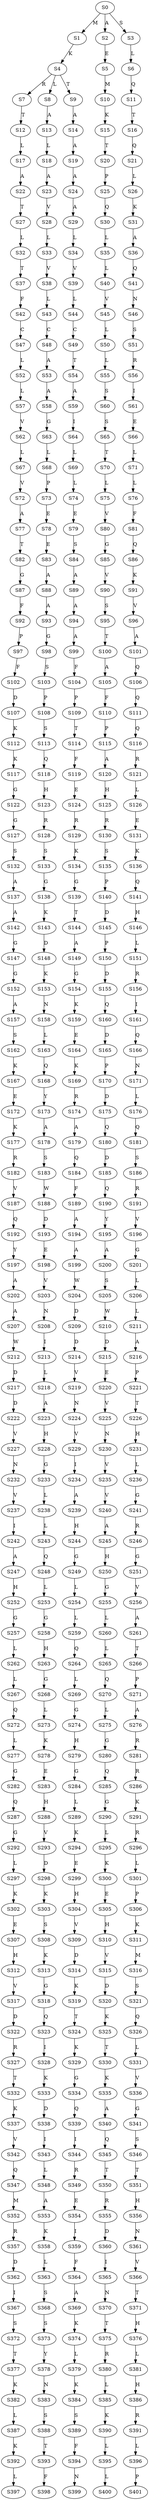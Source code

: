strict digraph  {
	S0 -> S1 [ label = M ];
	S0 -> S2 [ label = A ];
	S0 -> S3 [ label = S ];
	S1 -> S4 [ label = K ];
	S2 -> S5 [ label = E ];
	S3 -> S6 [ label = L ];
	S4 -> S7 [ label = R ];
	S4 -> S8 [ label = L ];
	S4 -> S9 [ label = T ];
	S5 -> S10 [ label = M ];
	S6 -> S11 [ label = Q ];
	S7 -> S12 [ label = T ];
	S8 -> S13 [ label = A ];
	S9 -> S14 [ label = A ];
	S10 -> S15 [ label = K ];
	S11 -> S16 [ label = T ];
	S12 -> S17 [ label = L ];
	S13 -> S18 [ label = L ];
	S14 -> S19 [ label = A ];
	S15 -> S20 [ label = T ];
	S16 -> S21 [ label = Q ];
	S17 -> S22 [ label = A ];
	S18 -> S23 [ label = A ];
	S19 -> S24 [ label = A ];
	S20 -> S25 [ label = P ];
	S21 -> S26 [ label = L ];
	S22 -> S27 [ label = T ];
	S23 -> S28 [ label = V ];
	S24 -> S29 [ label = A ];
	S25 -> S30 [ label = Q ];
	S26 -> S31 [ label = K ];
	S27 -> S32 [ label = L ];
	S28 -> S33 [ label = L ];
	S29 -> S34 [ label = L ];
	S30 -> S35 [ label = L ];
	S31 -> S36 [ label = A ];
	S32 -> S37 [ label = T ];
	S33 -> S38 [ label = V ];
	S34 -> S39 [ label = V ];
	S35 -> S40 [ label = L ];
	S36 -> S41 [ label = Q ];
	S37 -> S42 [ label = F ];
	S38 -> S43 [ label = L ];
	S39 -> S44 [ label = L ];
	S40 -> S45 [ label = V ];
	S41 -> S46 [ label = N ];
	S42 -> S47 [ label = C ];
	S43 -> S48 [ label = C ];
	S44 -> S49 [ label = C ];
	S45 -> S50 [ label = L ];
	S46 -> S51 [ label = S ];
	S47 -> S52 [ label = L ];
	S48 -> S53 [ label = A ];
	S49 -> S54 [ label = T ];
	S50 -> S55 [ label = L ];
	S51 -> S56 [ label = R ];
	S52 -> S57 [ label = L ];
	S53 -> S58 [ label = A ];
	S54 -> S59 [ label = A ];
	S55 -> S60 [ label = S ];
	S56 -> S61 [ label = I ];
	S57 -> S62 [ label = V ];
	S58 -> S63 [ label = G ];
	S59 -> S64 [ label = I ];
	S60 -> S65 [ label = S ];
	S61 -> S66 [ label = E ];
	S62 -> S67 [ label = L ];
	S63 -> S68 [ label = L ];
	S64 -> S69 [ label = L ];
	S65 -> S70 [ label = T ];
	S66 -> S71 [ label = L ];
	S67 -> S72 [ label = V ];
	S68 -> S73 [ label = P ];
	S69 -> S74 [ label = L ];
	S70 -> S75 [ label = L ];
	S71 -> S76 [ label = L ];
	S72 -> S77 [ label = A ];
	S73 -> S78 [ label = E ];
	S74 -> S79 [ label = E ];
	S75 -> S80 [ label = V ];
	S76 -> S81 [ label = F ];
	S77 -> S82 [ label = T ];
	S78 -> S83 [ label = E ];
	S79 -> S84 [ label = S ];
	S80 -> S85 [ label = G ];
	S81 -> S86 [ label = Q ];
	S82 -> S87 [ label = G ];
	S83 -> S88 [ label = A ];
	S84 -> S89 [ label = A ];
	S85 -> S90 [ label = V ];
	S86 -> S91 [ label = K ];
	S87 -> S92 [ label = F ];
	S88 -> S93 [ label = A ];
	S89 -> S94 [ label = A ];
	S90 -> S95 [ label = S ];
	S91 -> S96 [ label = V ];
	S92 -> S97 [ label = P ];
	S93 -> S98 [ label = G ];
	S94 -> S99 [ label = A ];
	S95 -> S100 [ label = T ];
	S96 -> S101 [ label = A ];
	S97 -> S102 [ label = F ];
	S98 -> S103 [ label = S ];
	S99 -> S104 [ label = F ];
	S100 -> S105 [ label = A ];
	S101 -> S106 [ label = Q ];
	S102 -> S107 [ label = D ];
	S103 -> S108 [ label = P ];
	S104 -> S109 [ label = P ];
	S105 -> S110 [ label = F ];
	S106 -> S111 [ label = Q ];
	S107 -> S112 [ label = K ];
	S108 -> S113 [ label = S ];
	S109 -> S114 [ label = T ];
	S110 -> S115 [ label = P ];
	S111 -> S116 [ label = Q ];
	S112 -> S117 [ label = K ];
	S113 -> S118 [ label = Q ];
	S114 -> S119 [ label = F ];
	S115 -> S120 [ label = A ];
	S116 -> S121 [ label = R ];
	S117 -> S122 [ label = G ];
	S118 -> S123 [ label = H ];
	S119 -> S124 [ label = E ];
	S120 -> S125 [ label = H ];
	S121 -> S126 [ label = L ];
	S122 -> S127 [ label = G ];
	S123 -> S128 [ label = R ];
	S124 -> S129 [ label = R ];
	S125 -> S130 [ label = R ];
	S126 -> S131 [ label = E ];
	S127 -> S132 [ label = S ];
	S128 -> S133 [ label = S ];
	S129 -> S134 [ label = K ];
	S130 -> S135 [ label = S ];
	S131 -> S136 [ label = K ];
	S132 -> S137 [ label = A ];
	S133 -> S138 [ label = G ];
	S134 -> S139 [ label = G ];
	S135 -> S140 [ label = P ];
	S136 -> S141 [ label = Q ];
	S137 -> S142 [ label = A ];
	S138 -> S143 [ label = K ];
	S139 -> S144 [ label = T ];
	S140 -> S145 [ label = D ];
	S141 -> S146 [ label = H ];
	S142 -> S147 [ label = G ];
	S143 -> S148 [ label = D ];
	S144 -> S149 [ label = A ];
	S145 -> S150 [ label = P ];
	S146 -> S151 [ label = L ];
	S147 -> S152 [ label = G ];
	S148 -> S153 [ label = K ];
	S149 -> S154 [ label = G ];
	S150 -> S155 [ label = D ];
	S151 -> S156 [ label = R ];
	S152 -> S157 [ label = A ];
	S153 -> S158 [ label = N ];
	S154 -> S159 [ label = K ];
	S155 -> S160 [ label = Q ];
	S156 -> S161 [ label = I ];
	S157 -> S162 [ label = S ];
	S158 -> S163 [ label = L ];
	S159 -> S164 [ label = E ];
	S160 -> S165 [ label = D ];
	S161 -> S166 [ label = Q ];
	S162 -> S167 [ label = K ];
	S163 -> S168 [ label = Q ];
	S164 -> S169 [ label = K ];
	S165 -> S170 [ label = P ];
	S166 -> S171 [ label = N ];
	S167 -> S172 [ label = E ];
	S168 -> S173 [ label = Y ];
	S169 -> S174 [ label = R ];
	S170 -> S175 [ label = D ];
	S171 -> S176 [ label = L ];
	S172 -> S177 [ label = K ];
	S173 -> S178 [ label = A ];
	S174 -> S179 [ label = A ];
	S175 -> S180 [ label = Q ];
	S176 -> S181 [ label = Q ];
	S177 -> S182 [ label = R ];
	S178 -> S183 [ label = S ];
	S179 -> S184 [ label = Q ];
	S180 -> S185 [ label = D ];
	S181 -> S186 [ label = S ];
	S182 -> S187 [ label = V ];
	S183 -> S188 [ label = W ];
	S184 -> S189 [ label = F ];
	S185 -> S190 [ label = Q ];
	S186 -> S191 [ label = R ];
	S187 -> S192 [ label = Q ];
	S188 -> S193 [ label = D ];
	S189 -> S194 [ label = A ];
	S190 -> S195 [ label = Y ];
	S191 -> S196 [ label = V ];
	S192 -> S197 [ label = Y ];
	S193 -> S198 [ label = E ];
	S194 -> S199 [ label = A ];
	S195 -> S200 [ label = A ];
	S196 -> S201 [ label = G ];
	S197 -> S202 [ label = A ];
	S198 -> S203 [ label = V ];
	S199 -> S204 [ label = W ];
	S200 -> S205 [ label = S ];
	S201 -> S206 [ label = L ];
	S202 -> S207 [ label = A ];
	S203 -> S208 [ label = N ];
	S204 -> S209 [ label = D ];
	S205 -> S210 [ label = W ];
	S206 -> S211 [ label = L ];
	S207 -> S212 [ label = W ];
	S208 -> S213 [ label = I ];
	S209 -> S214 [ label = D ];
	S210 -> S215 [ label = D ];
	S211 -> S216 [ label = A ];
	S212 -> S217 [ label = D ];
	S213 -> S218 [ label = L ];
	S214 -> S219 [ label = V ];
	S215 -> S220 [ label = E ];
	S216 -> S221 [ label = P ];
	S217 -> S222 [ label = D ];
	S218 -> S223 [ label = A ];
	S219 -> S224 [ label = N ];
	S220 -> S225 [ label = V ];
	S221 -> S226 [ label = T ];
	S222 -> S227 [ label = V ];
	S223 -> S228 [ label = H ];
	S224 -> S229 [ label = V ];
	S225 -> S230 [ label = N ];
	S226 -> S231 [ label = H ];
	S227 -> S232 [ label = N ];
	S228 -> S233 [ label = G ];
	S229 -> S234 [ label = I ];
	S230 -> S235 [ label = V ];
	S231 -> S236 [ label = L ];
	S232 -> S237 [ label = V ];
	S233 -> S238 [ label = L ];
	S234 -> S239 [ label = A ];
	S235 -> S240 [ label = V ];
	S236 -> S241 [ label = G ];
	S237 -> S242 [ label = I ];
	S238 -> S243 [ label = L ];
	S239 -> S244 [ label = H ];
	S240 -> S245 [ label = A ];
	S241 -> S246 [ label = R ];
	S242 -> S247 [ label = A ];
	S243 -> S248 [ label = Q ];
	S244 -> S249 [ label = G ];
	S245 -> S250 [ label = H ];
	S246 -> S251 [ label = G ];
	S247 -> S252 [ label = H ];
	S248 -> S253 [ label = L ];
	S249 -> S254 [ label = L ];
	S250 -> S255 [ label = G ];
	S251 -> S256 [ label = V ];
	S252 -> S257 [ label = G ];
	S253 -> S258 [ label = G ];
	S254 -> S259 [ label = L ];
	S255 -> S260 [ label = L ];
	S256 -> S261 [ label = A ];
	S257 -> S262 [ label = L ];
	S258 -> S263 [ label = H ];
	S259 -> S264 [ label = Q ];
	S260 -> S265 [ label = L ];
	S261 -> S266 [ label = T ];
	S262 -> S267 [ label = L ];
	S263 -> S268 [ label = G ];
	S264 -> S269 [ label = L ];
	S265 -> S270 [ label = Q ];
	S266 -> S271 [ label = P ];
	S267 -> S272 [ label = Q ];
	S268 -> S273 [ label = L ];
	S269 -> S274 [ label = G ];
	S270 -> S275 [ label = L ];
	S271 -> S276 [ label = A ];
	S272 -> S277 [ label = L ];
	S273 -> S278 [ label = K ];
	S274 -> S279 [ label = H ];
	S275 -> S280 [ label = G ];
	S276 -> S281 [ label = R ];
	S277 -> S282 [ label = G ];
	S278 -> S283 [ label = E ];
	S279 -> S284 [ label = G ];
	S280 -> S285 [ label = Q ];
	S281 -> S286 [ label = R ];
	S282 -> S287 [ label = Q ];
	S283 -> S288 [ label = H ];
	S284 -> S289 [ label = L ];
	S285 -> S290 [ label = G ];
	S286 -> S291 [ label = K ];
	S287 -> S292 [ label = G ];
	S288 -> S293 [ label = V ];
	S289 -> S294 [ label = K ];
	S290 -> S295 [ label = L ];
	S291 -> S296 [ label = R ];
	S292 -> S297 [ label = L ];
	S293 -> S298 [ label = D ];
	S294 -> S299 [ label = E ];
	S295 -> S300 [ label = K ];
	S296 -> S301 [ label = L ];
	S297 -> S302 [ label = K ];
	S298 -> S303 [ label = K ];
	S299 -> S304 [ label = H ];
	S300 -> S305 [ label = E ];
	S301 -> S306 [ label = P ];
	S302 -> S307 [ label = E ];
	S303 -> S308 [ label = S ];
	S304 -> S309 [ label = V ];
	S305 -> S310 [ label = H ];
	S306 -> S311 [ label = K ];
	S307 -> S312 [ label = H ];
	S308 -> S313 [ label = K ];
	S309 -> S314 [ label = D ];
	S310 -> S315 [ label = V ];
	S311 -> S316 [ label = M ];
	S312 -> S317 [ label = V ];
	S313 -> S318 [ label = G ];
	S314 -> S319 [ label = K ];
	S315 -> S320 [ label = D ];
	S316 -> S321 [ label = S ];
	S317 -> S322 [ label = D ];
	S318 -> S323 [ label = Q ];
	S319 -> S324 [ label = T ];
	S320 -> S325 [ label = K ];
	S321 -> S326 [ label = Q ];
	S322 -> S327 [ label = R ];
	S323 -> S328 [ label = I ];
	S324 -> S329 [ label = K ];
	S325 -> S330 [ label = T ];
	S326 -> S331 [ label = L ];
	S327 -> S332 [ label = T ];
	S328 -> S333 [ label = K ];
	S329 -> S334 [ label = G ];
	S330 -> S335 [ label = K ];
	S331 -> S336 [ label = V ];
	S332 -> S337 [ label = K ];
	S333 -> S338 [ label = D ];
	S334 -> S339 [ label = Q ];
	S335 -> S340 [ label = A ];
	S336 -> S341 [ label = G ];
	S337 -> S342 [ label = V ];
	S338 -> S343 [ label = I ];
	S339 -> S344 [ label = I ];
	S340 -> S345 [ label = Q ];
	S341 -> S346 [ label = S ];
	S342 -> S347 [ label = Q ];
	S343 -> S348 [ label = L ];
	S344 -> S349 [ label = R ];
	S345 -> S350 [ label = T ];
	S346 -> S351 [ label = T ];
	S347 -> S352 [ label = M ];
	S348 -> S353 [ label = A ];
	S349 -> S354 [ label = E ];
	S350 -> S355 [ label = R ];
	S351 -> S356 [ label = H ];
	S352 -> S357 [ label = R ];
	S353 -> S358 [ label = K ];
	S354 -> S359 [ label = I ];
	S355 -> S360 [ label = D ];
	S356 -> S361 [ label = N ];
	S357 -> S362 [ label = D ];
	S358 -> S363 [ label = L ];
	S359 -> S364 [ label = F ];
	S360 -> S365 [ label = I ];
	S361 -> S366 [ label = V ];
	S362 -> S367 [ label = I ];
	S363 -> S368 [ label = S ];
	S364 -> S369 [ label = A ];
	S365 -> S370 [ label = N ];
	S366 -> S371 [ label = T ];
	S367 -> S372 [ label = S ];
	S368 -> S373 [ label = S ];
	S369 -> S374 [ label = K ];
	S370 -> S375 [ label = T ];
	S371 -> S376 [ label = H ];
	S372 -> S377 [ label = T ];
	S373 -> S378 [ label = Y ];
	S374 -> S379 [ label = L ];
	S375 -> S380 [ label = R ];
	S376 -> S381 [ label = L ];
	S377 -> S382 [ label = K ];
	S378 -> S383 [ label = N ];
	S379 -> S384 [ label = K ];
	S380 -> S385 [ label = L ];
	S381 -> S386 [ label = H ];
	S382 -> S387 [ label = L ];
	S383 -> S388 [ label = S ];
	S384 -> S389 [ label = S ];
	S385 -> S390 [ label = K ];
	S386 -> S391 [ label = R ];
	S387 -> S392 [ label = K ];
	S388 -> S393 [ label = T ];
	S389 -> S394 [ label = F ];
	S390 -> S395 [ label = L ];
	S391 -> S396 [ label = L ];
	S392 -> S397 [ label = L ];
	S393 -> S398 [ label = F ];
	S394 -> S399 [ label = N ];
	S395 -> S400 [ label = L ];
	S396 -> S401 [ label = P ];
}
